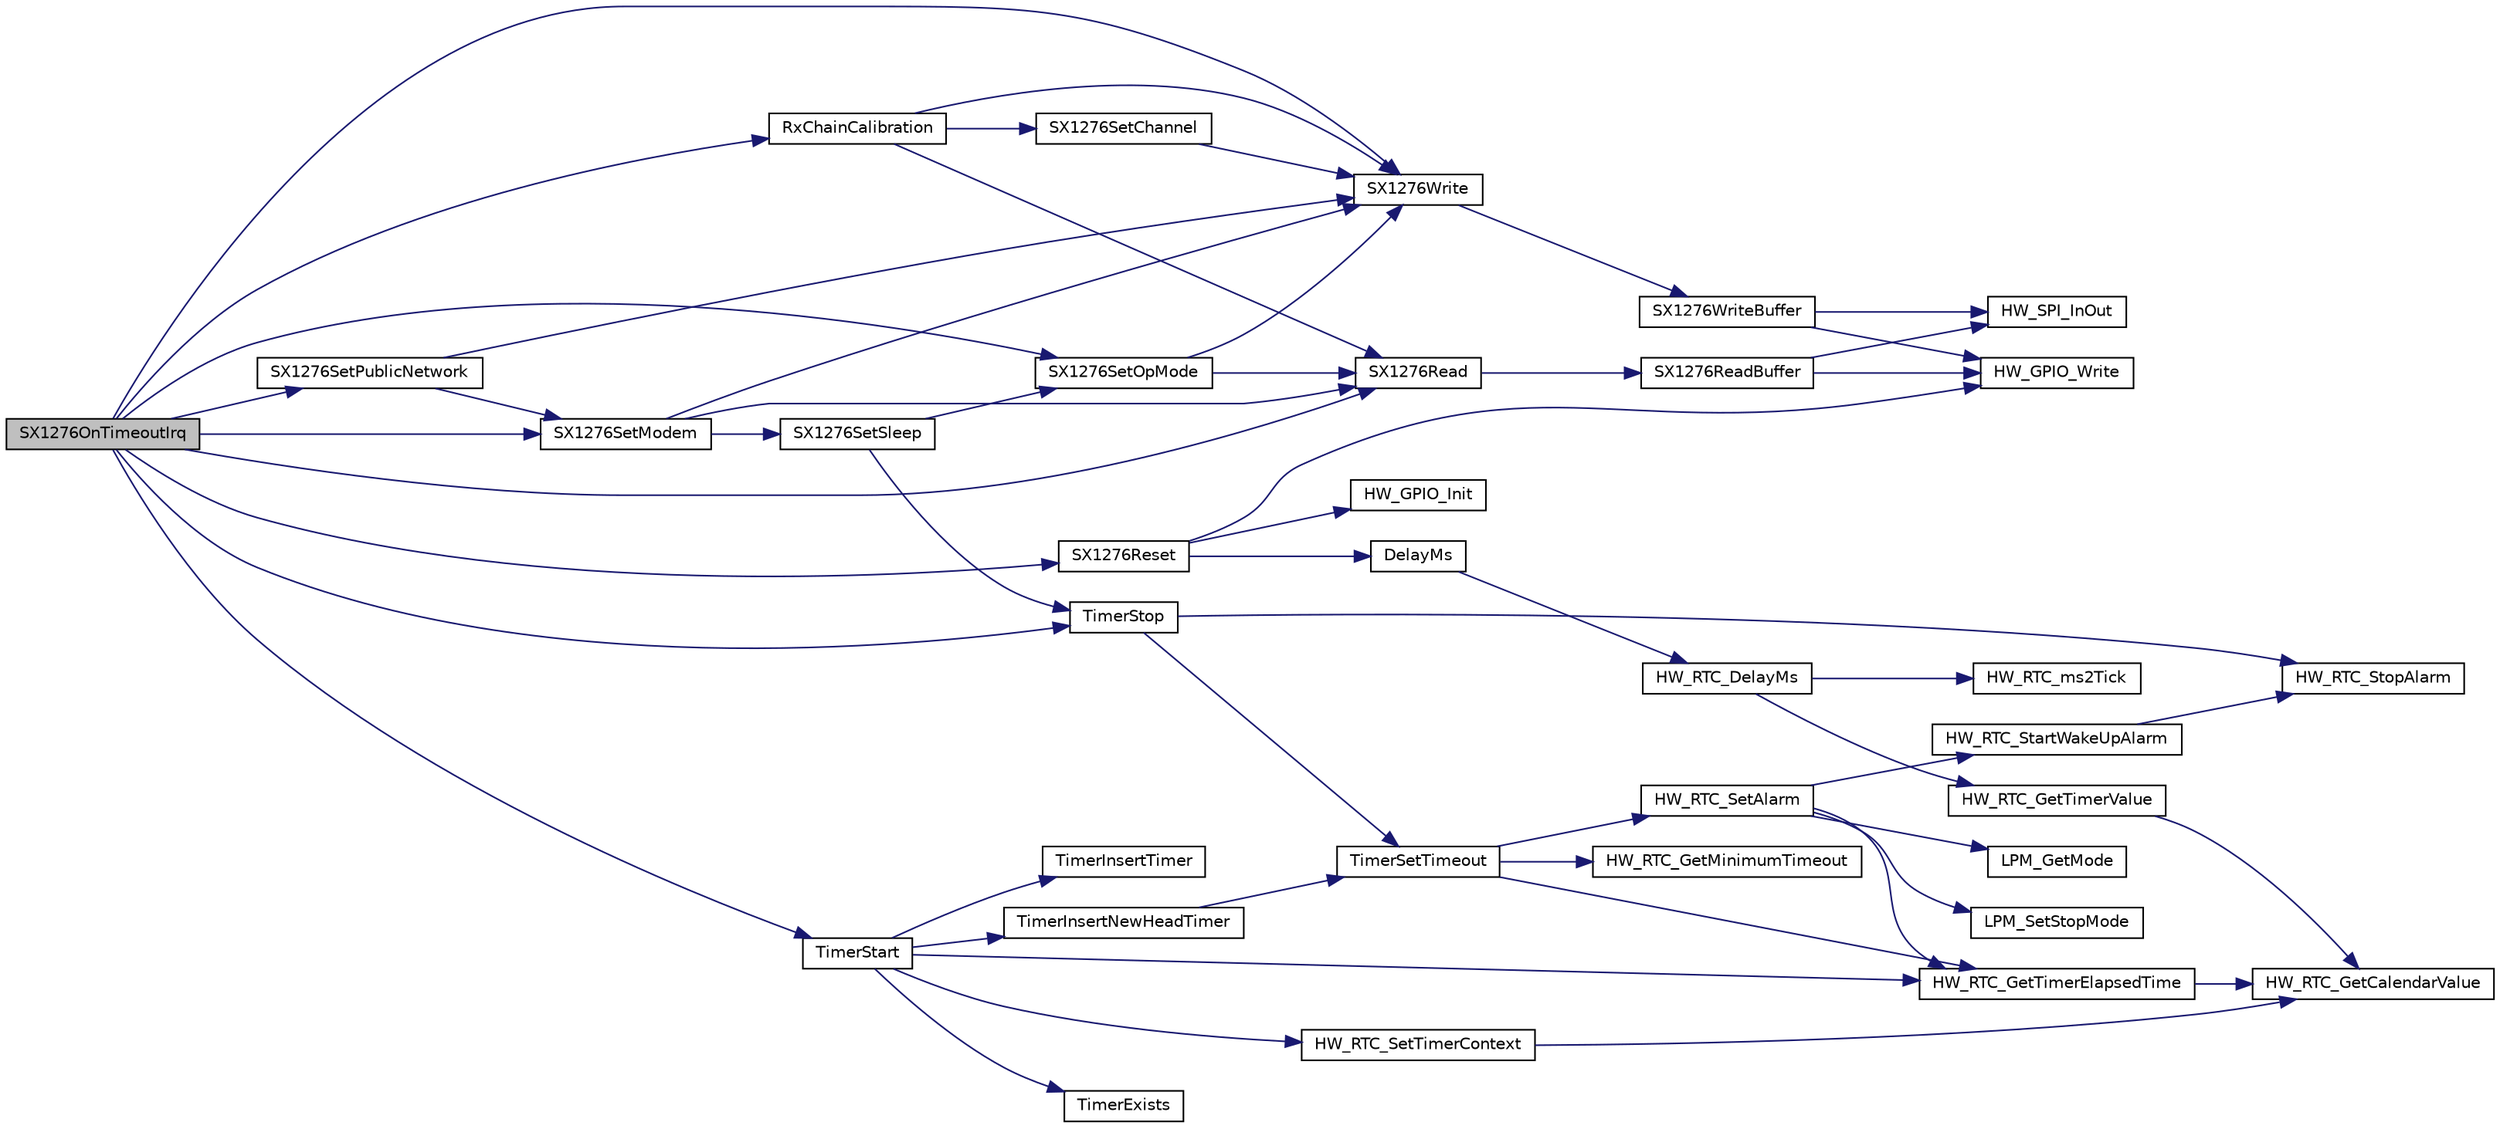 digraph "SX1276OnTimeoutIrq"
{
  edge [fontname="Helvetica",fontsize="10",labelfontname="Helvetica",labelfontsize="10"];
  node [fontname="Helvetica",fontsize="10",shape=record];
  rankdir="LR";
  Node170 [label="SX1276OnTimeoutIrq",height=0.2,width=0.4,color="black", fillcolor="grey75", style="filled", fontcolor="black"];
  Node170 -> Node171 [color="midnightblue",fontsize="10",style="solid"];
  Node171 [label="SX1276Write",height=0.2,width=0.4,color="black", fillcolor="white", style="filled",URL="$sx1276_8c.html#a15374c2bed5d3ff2d6b95fdf177b645e",tooltip="Writes the radio register at the specified address "];
  Node171 -> Node172 [color="midnightblue",fontsize="10",style="solid"];
  Node172 [label="SX1276WriteBuffer",height=0.2,width=0.4,color="black", fillcolor="white", style="filled",URL="$sx1276_8c.html#aba51c12ba7f6d704cdeed69201507983",tooltip="Writes multiple radio registers starting at address "];
  Node172 -> Node173 [color="midnightblue",fontsize="10",style="solid"];
  Node173 [label="HW_GPIO_Write",height=0.2,width=0.4,color="black", fillcolor="white", style="filled",URL="$group___lory_s_d_k___g_p_i_o___functions.html#ga64b37e6d4da7e8f148c92f898aed98de",tooltip="Writes the given value to the GPIO output "];
  Node172 -> Node174 [color="midnightblue",fontsize="10",style="solid"];
  Node174 [label="HW_SPI_InOut",height=0.2,width=0.4,color="black", fillcolor="white", style="filled",URL="$hw__spi_8h.html#ae0d3f21fb84de59193e82bd1943d5563",tooltip="Sends outData and receives inData "];
  Node170 -> Node175 [color="midnightblue",fontsize="10",style="solid"];
  Node175 [label="SX1276Read",height=0.2,width=0.4,color="black", fillcolor="white", style="filled",URL="$sx1276_8c.html#a1c0054da62dacb13d6286a7cfe01d863",tooltip="Reads the radio register at the specified address "];
  Node175 -> Node176 [color="midnightblue",fontsize="10",style="solid"];
  Node176 [label="SX1276ReadBuffer",height=0.2,width=0.4,color="black", fillcolor="white", style="filled",URL="$sx1276_8c.html#a9b3df4400813ac6aed7b77f400436ad0",tooltip="Reads multiple radio registers starting at address "];
  Node176 -> Node173 [color="midnightblue",fontsize="10",style="solid"];
  Node176 -> Node174 [color="midnightblue",fontsize="10",style="solid"];
  Node170 -> Node177 [color="midnightblue",fontsize="10",style="solid"];
  Node177 [label="TimerStart",height=0.2,width=0.4,color="black", fillcolor="white", style="filled",URL="$time_server_8c.html#acd2c1f05aa1976f3bbedd389c8710a78",tooltip="Starts and adds the timer object to the list of timer events "];
  Node177 -> Node178 [color="midnightblue",fontsize="10",style="solid"];
  Node178 [label="TimerExists",height=0.2,width=0.4,color="black", fillcolor="white", style="filled",URL="$time_server_8c.html#a496e7edd41e6441d879e27d0043444f5",tooltip="Check if the Object to be added is not already in the list "];
  Node177 -> Node179 [color="midnightblue",fontsize="10",style="solid"];
  Node179 [label="HW_RTC_SetTimerContext",height=0.2,width=0.4,color="black", fillcolor="white", style="filled",URL="$group___lory_s_d_k___r_t_c___functions.html#gad0a54228cfe8473d90b901ebd76de1d5",tooltip="Set the RTC timer Reference "];
  Node179 -> Node180 [color="midnightblue",fontsize="10",style="solid"];
  Node180 [label="HW_RTC_GetCalendarValue",height=0.2,width=0.4,color="black", fillcolor="white", style="filled",URL="$group___lory_s_d_k___r_t_c___functions.html#gaf81b8dc866a5c7b125355b55e3953387",tooltip="get current time from calendar in ticks "];
  Node177 -> Node181 [color="midnightblue",fontsize="10",style="solid"];
  Node181 [label="TimerInsertNewHeadTimer",height=0.2,width=0.4,color="black", fillcolor="white", style="filled",URL="$time_server_8c.html#abeff03f3b0a3356be8c833bb93d24458",tooltip="Adds or replace the head timer of the list. "];
  Node181 -> Node182 [color="midnightblue",fontsize="10",style="solid"];
  Node182 [label="TimerSetTimeout",height=0.2,width=0.4,color="black", fillcolor="white", style="filled",URL="$time_server_8c.html#af90925c5246bd6bbc2863d08d4cca3a9",tooltip="Sets a timeout with the duration \"timestamp\" "];
  Node182 -> Node183 [color="midnightblue",fontsize="10",style="solid"];
  Node183 [label="HW_RTC_GetMinimumTimeout",height=0.2,width=0.4,color="black", fillcolor="white", style="filled",URL="$group___lory_s_d_k___r_t_c___functions.html#ga254f9e5c17daff978fef15be01021c51",tooltip="Return the minimum timeout the RTC is able to handle "];
  Node182 -> Node184 [color="midnightblue",fontsize="10",style="solid"];
  Node184 [label="HW_RTC_GetTimerElapsedTime",height=0.2,width=0.4,color="black", fillcolor="white", style="filled",URL="$group___lory_s_d_k___r_t_c___functions.html#ga7961116aa831950b62a413ecbbcfb02a",tooltip="Get the RTC timer elapsed time since the last Reference was set "];
  Node184 -> Node180 [color="midnightblue",fontsize="10",style="solid"];
  Node182 -> Node185 [color="midnightblue",fontsize="10",style="solid"];
  Node185 [label="HW_RTC_SetAlarm",height=0.2,width=0.4,color="black", fillcolor="white", style="filled",URL="$group___lory_s_d_k___r_t_c___functions.html#ga09cec56d54c13de658fafdd003390771",tooltip="Set the alarm "];
  Node185 -> Node184 [color="midnightblue",fontsize="10",style="solid"];
  Node185 -> Node186 [color="midnightblue",fontsize="10",style="solid"];
  Node186 [label="LPM_SetStopMode",height=0.2,width=0.4,color="black", fillcolor="white", style="filled",URL="$low__power__manager_8c.html#ac8a0ff787d7d417b9e1f0697a1d5fd6d",tooltip="This API notifies the low power manager if the specified user allows the Off mode or not..."];
  Node185 -> Node187 [color="midnightblue",fontsize="10",style="solid"];
  Node187 [label="LPM_GetMode",height=0.2,width=0.4,color="black", fillcolor="white", style="filled",URL="$low__power__manager_8c.html#ae9107e412181f10977b724c346cebd45",tooltip="This API returns the Low Power Mode selected that will be applied when the system will enter low powe..."];
  Node185 -> Node188 [color="midnightblue",fontsize="10",style="solid"];
  Node188 [label="HW_RTC_StartWakeUpAlarm",height=0.2,width=0.4,color="black", fillcolor="white", style="filled",URL="$group___lory_s_d_k___r_t_c___functions.html#ga60703fcfc4abd73a2efc980e8bb6ad27",tooltip="start wake up alarm "];
  Node188 -> Node189 [color="midnightblue",fontsize="10",style="solid"];
  Node189 [label="HW_RTC_StopAlarm",height=0.2,width=0.4,color="black", fillcolor="white", style="filled",URL="$group___lory_s_d_k___r_t_c___functions.html#ga227be06e4dc1332d46ff12519db183b5",tooltip="Stop the Alarm "];
  Node177 -> Node184 [color="midnightblue",fontsize="10",style="solid"];
  Node177 -> Node190 [color="midnightblue",fontsize="10",style="solid"];
  Node190 [label="TimerInsertTimer",height=0.2,width=0.4,color="black", fillcolor="white", style="filled",URL="$time_server_8c.html#a0901cb54acad3ea19d052c0d00d547e3",tooltip="Adds a timer to the list. "];
  Node170 -> Node191 [color="midnightblue",fontsize="10",style="solid"];
  Node191 [label="TimerStop",height=0.2,width=0.4,color="black", fillcolor="white", style="filled",URL="$time_server_8c.html#a8ae899c4e8a9abf49d825d6959aa6bcb",tooltip="Stops and removes the timer object from the list of timer events "];
  Node191 -> Node182 [color="midnightblue",fontsize="10",style="solid"];
  Node191 -> Node189 [color="midnightblue",fontsize="10",style="solid"];
  Node170 -> Node192 [color="midnightblue",fontsize="10",style="solid"];
  Node192 [label="SX1276Reset",height=0.2,width=0.4,color="black", fillcolor="white", style="filled",URL="$sx1276_8c.html#a593daed5ce70e7cb25545345e547816b",tooltip="Resets the SX1276 "];
  Node192 -> Node193 [color="midnightblue",fontsize="10",style="solid"];
  Node193 [label="HW_GPIO_Init",height=0.2,width=0.4,color="black", fillcolor="white", style="filled",URL="$group___lory_s_d_k___g_p_i_o___functions.html#ga2c3bac7bc9d78434e5e8ec915d1a933b",tooltip="Initializes the given GPIO object "];
  Node192 -> Node173 [color="midnightblue",fontsize="10",style="solid"];
  Node192 -> Node194 [color="midnightblue",fontsize="10",style="solid"];
  Node194 [label="DelayMs",height=0.2,width=0.4,color="black", fillcolor="white", style="filled",URL="$delay_8c.html#ae3a1c1a7a5024cf50a2e8672927f40cc"];
  Node194 -> Node195 [color="midnightblue",fontsize="10",style="solid"];
  Node195 [label="HW_RTC_DelayMs",height=0.2,width=0.4,color="black", fillcolor="white", style="filled",URL="$group___lory_s_d_k___r_t_c___functions.html#gadad8cbf36cbe8a65bc1c70109146e307",tooltip="a delay of delay ms by polling RTC "];
  Node195 -> Node196 [color="midnightblue",fontsize="10",style="solid"];
  Node196 [label="HW_RTC_ms2Tick",height=0.2,width=0.4,color="black", fillcolor="white", style="filled",URL="$group___lory_s_d_k___r_t_c___functions.html#gab105bfcf0c8b346a1b20b158b8f8a86e",tooltip="converts time in ms to time in ticks "];
  Node195 -> Node197 [color="midnightblue",fontsize="10",style="solid"];
  Node197 [label="HW_RTC_GetTimerValue",height=0.2,width=0.4,color="black", fillcolor="white", style="filled",URL="$group___lory_s_d_k___r_t_c___functions.html#gad0d80bf1ac3a9704f4b4b9d672f38daa",tooltip="Get the RTC timer value "];
  Node197 -> Node180 [color="midnightblue",fontsize="10",style="solid"];
  Node170 -> Node198 [color="midnightblue",fontsize="10",style="solid"];
  Node198 [label="RxChainCalibration",height=0.2,width=0.4,color="black", fillcolor="white", style="filled",URL="$sx1276_8c.html#a72e6a30988e816e052a5cb0066dbec83"];
  Node198 -> Node175 [color="midnightblue",fontsize="10",style="solid"];
  Node198 -> Node171 [color="midnightblue",fontsize="10",style="solid"];
  Node198 -> Node199 [color="midnightblue",fontsize="10",style="solid"];
  Node199 [label="SX1276SetChannel",height=0.2,width=0.4,color="black", fillcolor="white", style="filled",URL="$sx1276_8c.html#a00768e908043081bc32cb83913192f7f",tooltip="Sets the channel configuration "];
  Node199 -> Node171 [color="midnightblue",fontsize="10",style="solid"];
  Node170 -> Node200 [color="midnightblue",fontsize="10",style="solid"];
  Node200 [label="SX1276SetOpMode",height=0.2,width=0.4,color="black", fillcolor="white", style="filled",URL="$sx1276_8c.html#aaaac2e0d7b5bd63fabf38a235d27a452",tooltip="Sets the SX1276 operating mode "];
  Node200 -> Node171 [color="midnightblue",fontsize="10",style="solid"];
  Node200 -> Node175 [color="midnightblue",fontsize="10",style="solid"];
  Node170 -> Node201 [color="midnightblue",fontsize="10",style="solid"];
  Node201 [label="SX1276SetModem",height=0.2,width=0.4,color="black", fillcolor="white", style="filled",URL="$sx1276_8c.html#a8325968bbefefab02537762dd274aa8b",tooltip="Configures the radio with the given modem "];
  Node201 -> Node175 [color="midnightblue",fontsize="10",style="solid"];
  Node201 -> Node202 [color="midnightblue",fontsize="10",style="solid"];
  Node202 [label="SX1276SetSleep",height=0.2,width=0.4,color="black", fillcolor="white", style="filled",URL="$sx1276_8c.html#a32a7b8c477b2f400f96a3255e1ab7620",tooltip="Sets the radio in sleep mode "];
  Node202 -> Node191 [color="midnightblue",fontsize="10",style="solid"];
  Node202 -> Node200 [color="midnightblue",fontsize="10",style="solid"];
  Node201 -> Node171 [color="midnightblue",fontsize="10",style="solid"];
  Node170 -> Node203 [color="midnightblue",fontsize="10",style="solid"];
  Node203 [label="SX1276SetPublicNetwork",height=0.2,width=0.4,color="black", fillcolor="white", style="filled",URL="$sx1276_8c.html#a8acacaf2d3e05a712a90f587d1908c6c",tooltip="Sets the network to public or private. Updates the sync byte. "];
  Node203 -> Node201 [color="midnightblue",fontsize="10",style="solid"];
  Node203 -> Node171 [color="midnightblue",fontsize="10",style="solid"];
}
